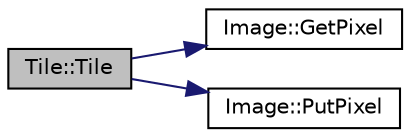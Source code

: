 digraph "Tile::Tile"
{
 // LATEX_PDF_SIZE
  edge [fontname="Helvetica",fontsize="10",labelfontname="Helvetica",labelfontsize="10"];
  node [fontname="Helvetica",fontsize="10",shape=record];
  rankdir="LR";
  Node1 [label="Tile::Tile",height=0.2,width=0.4,color="black", fillcolor="grey75", style="filled", fontcolor="black",tooltip=" "];
  Node1 -> Node2 [color="midnightblue",fontsize="10",style="solid",fontname="Helvetica"];
  Node2 [label="Image::GetPixel",height=0.2,width=0.4,color="black", fillcolor="white", style="filled",URL="$structImage.html#a376a8990402b0f5b584281f688bb982e",tooltip=" "];
  Node1 -> Node3 [color="midnightblue",fontsize="10",style="solid",fontname="Helvetica"];
  Node3 [label="Image::PutPixel",height=0.2,width=0.4,color="black", fillcolor="white", style="filled",URL="$structImage.html#ad728f53861c64498690a311abe1667c4",tooltip=" "];
}
